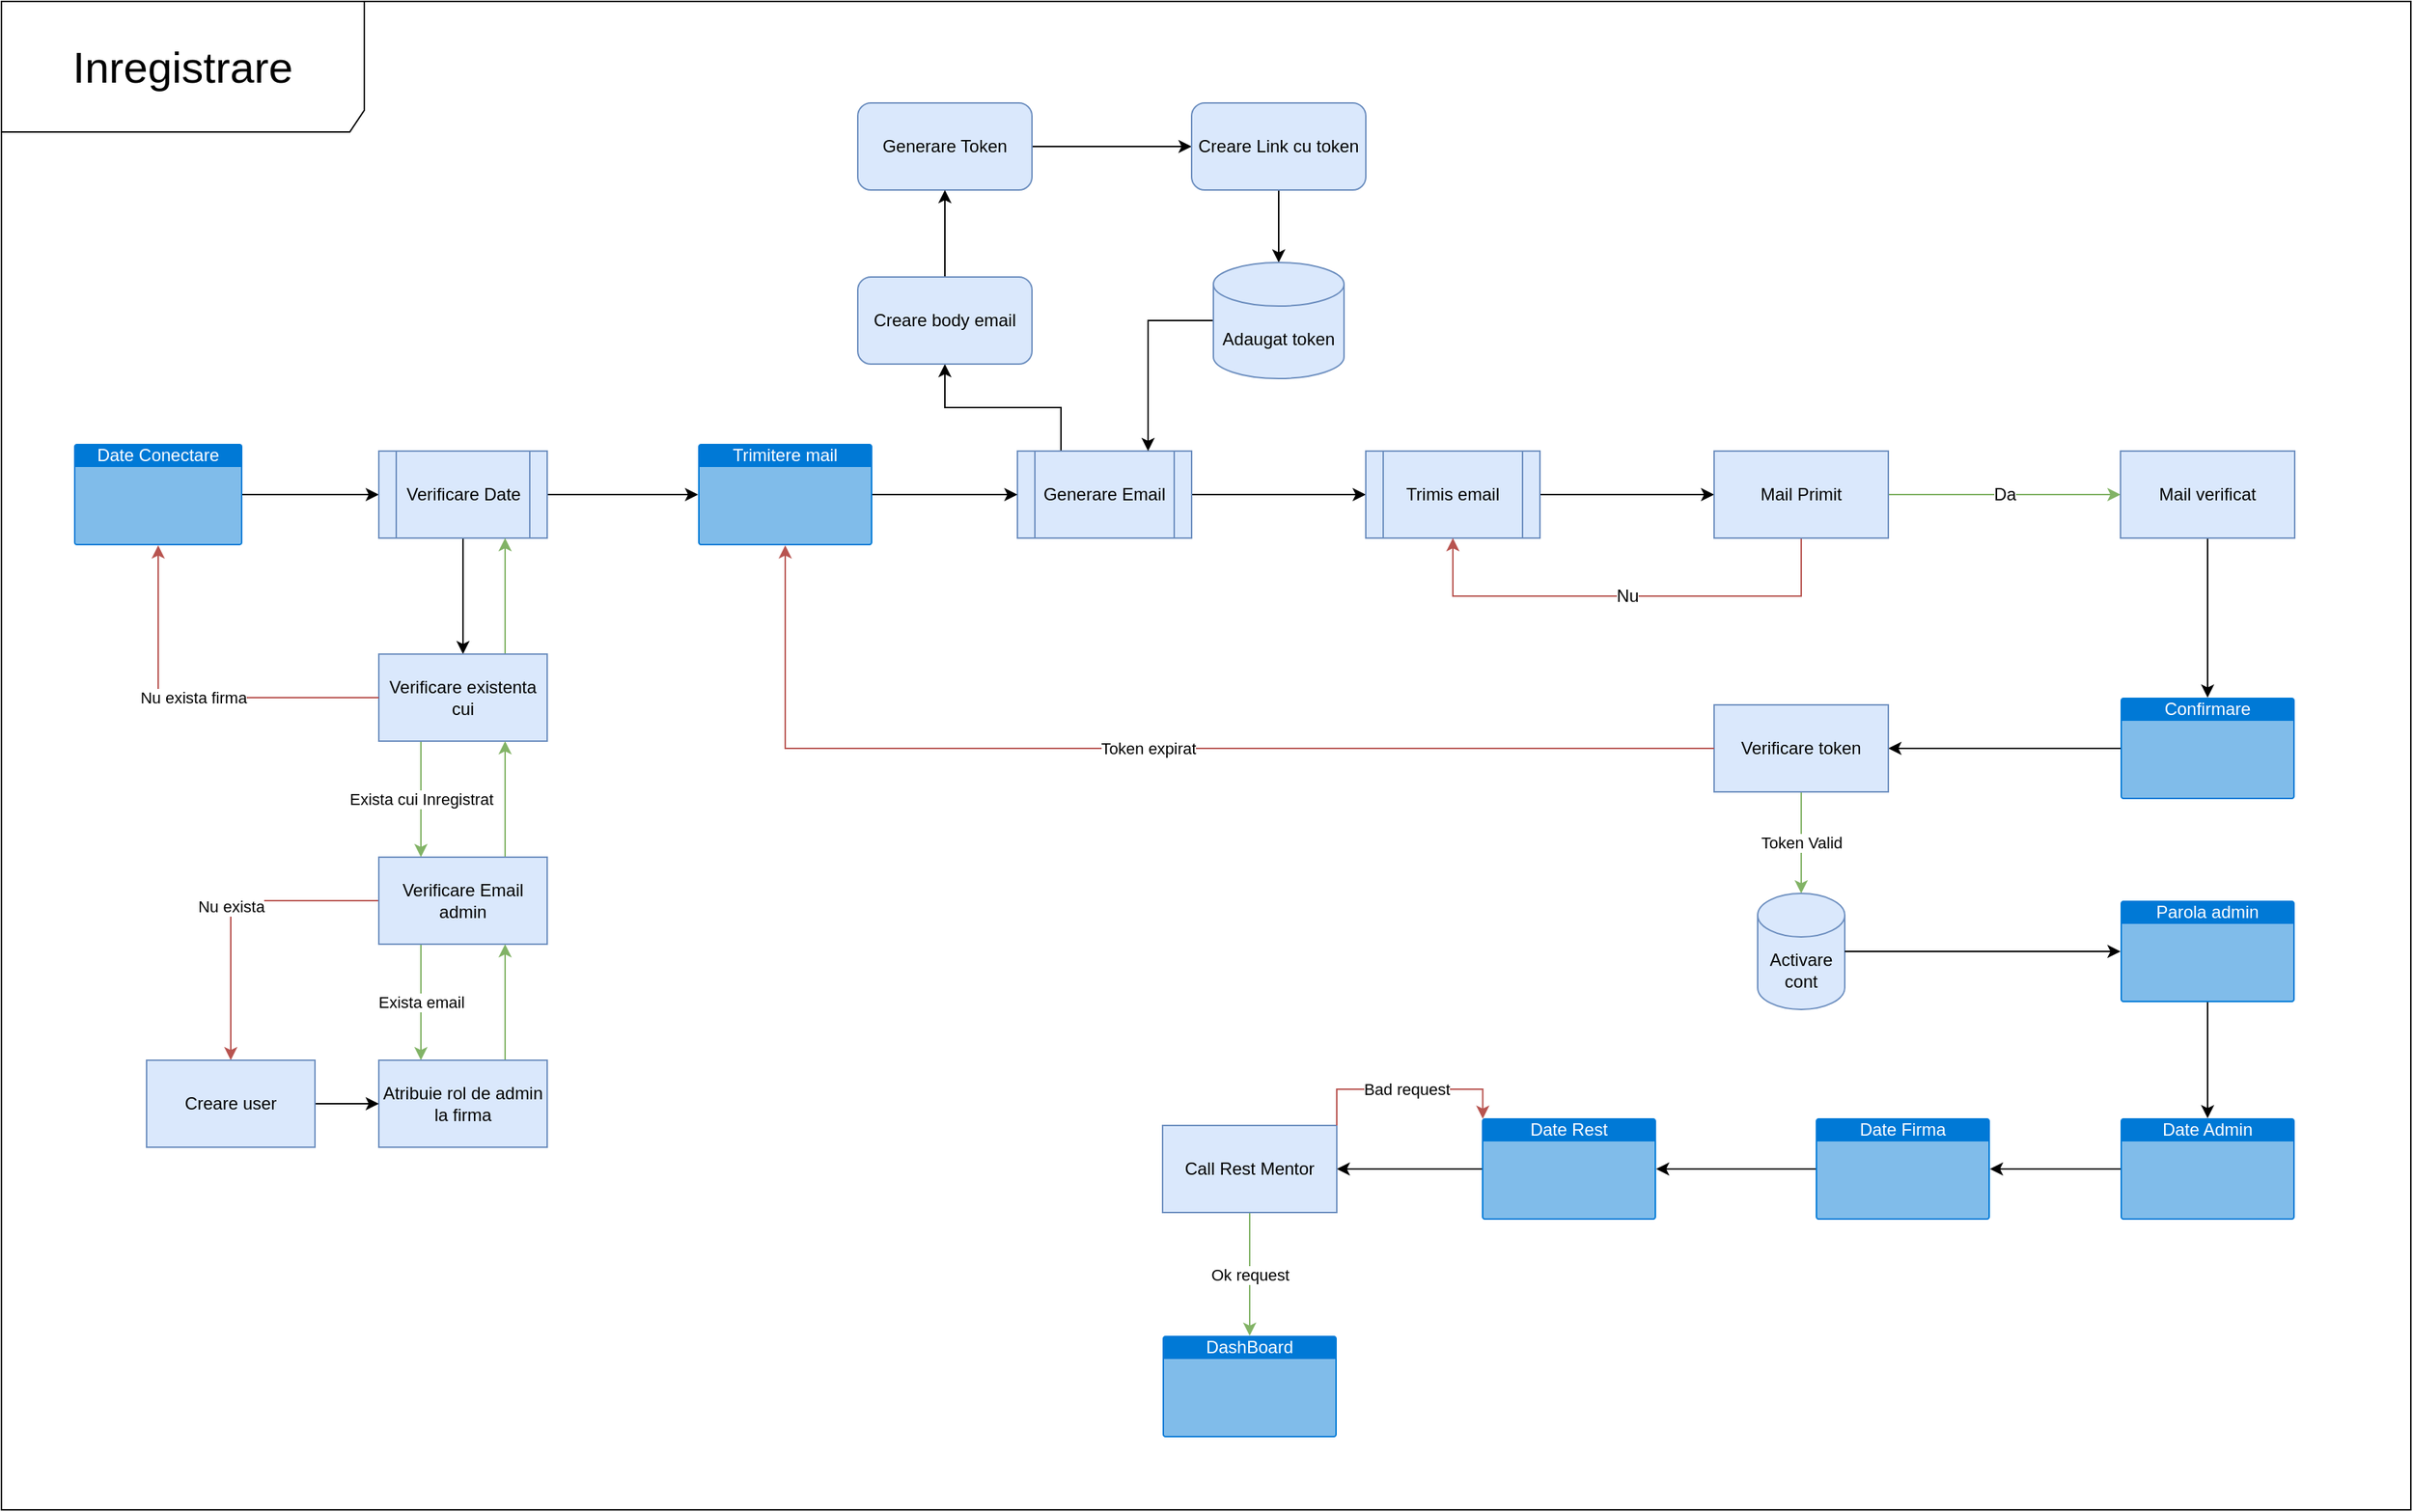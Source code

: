 <mxfile version="22.1.4" type="github">
  <diagram name="Pagină-1" id="4xMoVaFx2DnquvAbO4xz">
    <mxGraphModel dx="3288" dy="2073" grid="1" gridSize="10" guides="1" tooltips="1" connect="1" arrows="1" fold="1" page="1" pageScale="1" pageWidth="1920" pageHeight="1200" math="0" shadow="0">
      <root>
        <mxCell id="0" />
        <mxCell id="1" parent="0" />
        <mxCell id="nUgjpErT9T5JklCMchZT-59" value="" style="edgeStyle=orthogonalEdgeStyle;rounded=0;orthogonalLoop=1;jettySize=auto;html=1;fontFamily=Helvetica;fontSize=12;fontColor=default;" parent="1" source="nUgjpErT9T5JklCMchZT-44" target="nUgjpErT9T5JklCMchZT-58" edge="1">
          <mxGeometry relative="1" as="geometry" />
        </mxCell>
        <mxCell id="LQzyUKZl5z_uOltu3v29-81" style="edgeStyle=orthogonalEdgeStyle;rounded=0;orthogonalLoop=1;jettySize=auto;html=1;exitX=0.25;exitY=0;exitDx=0;exitDy=0;entryX=0.5;entryY=1;entryDx=0;entryDy=0;" edge="1" parent="1" source="nUgjpErT9T5JklCMchZT-44" target="nUgjpErT9T5JklCMchZT-54">
          <mxGeometry relative="1" as="geometry" />
        </mxCell>
        <mxCell id="nUgjpErT9T5JklCMchZT-44" value="Generare Email" style="shape=process;whiteSpace=wrap;html=1;backgroundOutline=1;rounded=0;strokeColor=#6c8ebf;align=center;verticalAlign=middle;fontFamily=Helvetica;fontSize=12;fontColor=default;fillColor=#dae8fc;" parent="1" vertex="1">
          <mxGeometry x="480" y="240" width="120" height="60" as="geometry" />
        </mxCell>
        <mxCell id="LQzyUKZl5z_uOltu3v29-83" value="" style="edgeStyle=orthogonalEdgeStyle;rounded=0;orthogonalLoop=1;jettySize=auto;html=1;" edge="1" parent="1" source="nUgjpErT9T5JklCMchZT-47" target="nUgjpErT9T5JklCMchZT-49">
          <mxGeometry relative="1" as="geometry" />
        </mxCell>
        <mxCell id="nUgjpErT9T5JklCMchZT-47" value="Generare Token" style="rounded=1;whiteSpace=wrap;html=1;strokeColor=#6c8ebf;align=center;verticalAlign=middle;fontFamily=Helvetica;fontSize=12;fontColor=default;fillColor=#dae8fc;" parent="1" vertex="1">
          <mxGeometry x="370" width="120" height="60" as="geometry" />
        </mxCell>
        <mxCell id="LQzyUKZl5z_uOltu3v29-84" value="" style="edgeStyle=orthogonalEdgeStyle;rounded=0;orthogonalLoop=1;jettySize=auto;html=1;" edge="1" parent="1" source="nUgjpErT9T5JklCMchZT-49" target="LQzyUKZl5z_uOltu3v29-68">
          <mxGeometry relative="1" as="geometry" />
        </mxCell>
        <mxCell id="nUgjpErT9T5JklCMchZT-49" value="Creare Link cu token" style="rounded=1;whiteSpace=wrap;html=1;strokeColor=#6c8ebf;align=center;verticalAlign=middle;fontFamily=Helvetica;fontSize=12;fontColor=default;fillColor=#dae8fc;" parent="1" vertex="1">
          <mxGeometry x="600" width="120" height="60" as="geometry" />
        </mxCell>
        <mxCell id="LQzyUKZl5z_uOltu3v29-82" value="" style="edgeStyle=orthogonalEdgeStyle;rounded=0;orthogonalLoop=1;jettySize=auto;html=1;" edge="1" parent="1" source="nUgjpErT9T5JklCMchZT-54" target="nUgjpErT9T5JklCMchZT-47">
          <mxGeometry relative="1" as="geometry" />
        </mxCell>
        <mxCell id="nUgjpErT9T5JklCMchZT-54" value="Creare body email" style="rounded=1;whiteSpace=wrap;html=1;strokeColor=#6c8ebf;align=center;verticalAlign=middle;fontFamily=Helvetica;fontSize=12;fontColor=default;fillColor=#dae8fc;" parent="1" vertex="1">
          <mxGeometry x="370" y="120" width="120" height="60" as="geometry" />
        </mxCell>
        <mxCell id="LQzyUKZl5z_uOltu3v29-73" style="edgeStyle=orthogonalEdgeStyle;rounded=0;orthogonalLoop=1;jettySize=auto;html=1;exitX=1;exitY=0.5;exitDx=0;exitDy=0;entryX=0;entryY=0.5;entryDx=0;entryDy=0;" edge="1" parent="1" source="nUgjpErT9T5JklCMchZT-58" target="nUgjpErT9T5JklCMchZT-61">
          <mxGeometry relative="1" as="geometry" />
        </mxCell>
        <mxCell id="nUgjpErT9T5JklCMchZT-58" value="Trimis email" style="shape=process;whiteSpace=wrap;html=1;backgroundOutline=1;rounded=0;strokeColor=#6c8ebf;align=center;verticalAlign=middle;fontFamily=Helvetica;fontSize=12;fontColor=default;fillColor=#dae8fc;" parent="1" vertex="1">
          <mxGeometry x="720" y="240" width="120" height="60" as="geometry" />
        </mxCell>
        <mxCell id="nUgjpErT9T5JklCMchZT-65" value="Nu" style="edgeStyle=orthogonalEdgeStyle;rounded=0;orthogonalLoop=1;jettySize=auto;html=1;exitX=0.5;exitY=1;exitDx=0;exitDy=0;entryX=0.5;entryY=1;entryDx=0;entryDy=0;fontFamily=Helvetica;fontSize=12;fontColor=default;fillColor=#f8cecc;strokeColor=#b85450;" parent="1" source="nUgjpErT9T5JklCMchZT-61" target="nUgjpErT9T5JklCMchZT-58" edge="1">
          <mxGeometry relative="1" as="geometry">
            <Array as="points">
              <mxPoint x="1020" y="340" />
              <mxPoint x="780" y="340" />
            </Array>
          </mxGeometry>
        </mxCell>
        <mxCell id="nUgjpErT9T5JklCMchZT-67" value="Da" style="edgeStyle=orthogonalEdgeStyle;rounded=0;orthogonalLoop=1;jettySize=auto;html=1;fontFamily=Helvetica;fontSize=12;fontColor=default;fillColor=#d5e8d4;strokeColor=#82b366;" parent="1" source="nUgjpErT9T5JklCMchZT-61" target="nUgjpErT9T5JklCMchZT-66" edge="1">
          <mxGeometry relative="1" as="geometry" />
        </mxCell>
        <mxCell id="nUgjpErT9T5JklCMchZT-61" value="Mail Primit" style="whiteSpace=wrap;html=1;fillColor=#dae8fc;strokeColor=#6c8ebf;rounded=0;" parent="1" vertex="1">
          <mxGeometry x="960" y="240" width="120" height="60" as="geometry" />
        </mxCell>
        <mxCell id="nUgjpErT9T5JklCMchZT-69" value="" style="edgeStyle=orthogonalEdgeStyle;rounded=0;orthogonalLoop=1;jettySize=auto;html=1;fontFamily=Helvetica;fontSize=12;fontColor=default;" parent="1" source="nUgjpErT9T5JklCMchZT-66" target="nUgjpErT9T5JklCMchZT-68" edge="1">
          <mxGeometry relative="1" as="geometry" />
        </mxCell>
        <mxCell id="nUgjpErT9T5JklCMchZT-66" value="Mail verificat" style="whiteSpace=wrap;html=1;fillColor=#dae8fc;strokeColor=#6c8ebf;rounded=0;" parent="1" vertex="1">
          <mxGeometry x="1240" y="240" width="120" height="60" as="geometry" />
        </mxCell>
        <mxCell id="LQzyUKZl5z_uOltu3v29-7" value="" style="edgeStyle=orthogonalEdgeStyle;rounded=0;orthogonalLoop=1;jettySize=auto;html=1;" edge="1" parent="1" source="nUgjpErT9T5JklCMchZT-68" target="LQzyUKZl5z_uOltu3v29-6">
          <mxGeometry relative="1" as="geometry" />
        </mxCell>
        <mxCell id="nUgjpErT9T5JklCMchZT-68" value="Confirmare" style="html=1;whiteSpace=wrap;strokeColor=none;fillColor=#0079D6;labelPosition=center;verticalLabelPosition=middle;verticalAlign=top;align=center;fontSize=12;outlineConnect=0;spacingTop=-6;fontColor=#FFFFFF;sketch=0;shape=mxgraph.sitemap.page;rounded=0;fontFamily=Helvetica;" parent="1" vertex="1">
          <mxGeometry x="1240" y="410" width="120" height="70" as="geometry" />
        </mxCell>
        <mxCell id="LQzyUKZl5z_uOltu3v29-36" value="Token Valid" style="edgeStyle=orthogonalEdgeStyle;rounded=0;orthogonalLoop=1;jettySize=auto;html=1;fillColor=#d5e8d4;strokeColor=#82b366;" edge="1" parent="1" source="LQzyUKZl5z_uOltu3v29-6" target="LQzyUKZl5z_uOltu3v29-35">
          <mxGeometry relative="1" as="geometry" />
        </mxCell>
        <mxCell id="LQzyUKZl5z_uOltu3v29-6" value="Verificare token" style="whiteSpace=wrap;html=1;fillColor=#dae8fc;strokeColor=#6c8ebf;rounded=0;" vertex="1" parent="1">
          <mxGeometry x="960" y="415" width="120" height="60" as="geometry" />
        </mxCell>
        <mxCell id="LQzyUKZl5z_uOltu3v29-21" value="" style="edgeStyle=orthogonalEdgeStyle;rounded=0;orthogonalLoop=1;jettySize=auto;html=1;" edge="1" parent="1" source="LQzyUKZl5z_uOltu3v29-12" target="LQzyUKZl5z_uOltu3v29-20">
          <mxGeometry relative="1" as="geometry" />
        </mxCell>
        <mxCell id="LQzyUKZl5z_uOltu3v29-12" value="Parola admin" style="html=1;whiteSpace=wrap;strokeColor=none;fillColor=#0079D6;labelPosition=center;verticalLabelPosition=middle;verticalAlign=top;align=center;fontSize=12;outlineConnect=0;spacingTop=-6;fontColor=#FFFFFF;sketch=0;shape=mxgraph.sitemap.page;rounded=0;fontFamily=Helvetica;" vertex="1" parent="1">
          <mxGeometry x="1240" y="550" width="120" height="70" as="geometry" />
        </mxCell>
        <mxCell id="LQzyUKZl5z_uOltu3v29-23" value="" style="edgeStyle=orthogonalEdgeStyle;rounded=0;orthogonalLoop=1;jettySize=auto;html=1;" edge="1" parent="1" source="LQzyUKZl5z_uOltu3v29-20" target="LQzyUKZl5z_uOltu3v29-22">
          <mxGeometry relative="1" as="geometry" />
        </mxCell>
        <mxCell id="LQzyUKZl5z_uOltu3v29-20" value="Date Admin" style="html=1;whiteSpace=wrap;strokeColor=none;fillColor=#0079D6;labelPosition=center;verticalLabelPosition=middle;verticalAlign=top;align=center;fontSize=12;outlineConnect=0;spacingTop=-6;fontColor=#FFFFFF;sketch=0;shape=mxgraph.sitemap.page;rounded=0;fontFamily=Helvetica;" vertex="1" parent="1">
          <mxGeometry x="1240" y="700" width="120" height="70" as="geometry" />
        </mxCell>
        <mxCell id="LQzyUKZl5z_uOltu3v29-25" value="" style="edgeStyle=orthogonalEdgeStyle;rounded=0;orthogonalLoop=1;jettySize=auto;html=1;" edge="1" parent="1" source="LQzyUKZl5z_uOltu3v29-22" target="LQzyUKZl5z_uOltu3v29-24">
          <mxGeometry relative="1" as="geometry" />
        </mxCell>
        <mxCell id="LQzyUKZl5z_uOltu3v29-22" value="Date Firma" style="html=1;whiteSpace=wrap;strokeColor=none;fillColor=#0079D6;labelPosition=center;verticalLabelPosition=middle;verticalAlign=top;align=center;fontSize=12;outlineConnect=0;spacingTop=-6;fontColor=#FFFFFF;sketch=0;shape=mxgraph.sitemap.page;rounded=0;fontFamily=Helvetica;" vertex="1" parent="1">
          <mxGeometry x="1030" y="700" width="120" height="70" as="geometry" />
        </mxCell>
        <mxCell id="LQzyUKZl5z_uOltu3v29-30" value="" style="edgeStyle=orthogonalEdgeStyle;rounded=0;orthogonalLoop=1;jettySize=auto;html=1;" edge="1" parent="1" source="LQzyUKZl5z_uOltu3v29-24" target="LQzyUKZl5z_uOltu3v29-28">
          <mxGeometry relative="1" as="geometry" />
        </mxCell>
        <mxCell id="LQzyUKZl5z_uOltu3v29-24" value="Date Rest&lt;br&gt;" style="html=1;whiteSpace=wrap;strokeColor=none;fillColor=#0079D6;labelPosition=center;verticalLabelPosition=middle;verticalAlign=top;align=center;fontSize=12;outlineConnect=0;spacingTop=-6;fontColor=#FFFFFF;sketch=0;shape=mxgraph.sitemap.page;rounded=0;fontFamily=Helvetica;" vertex="1" parent="1">
          <mxGeometry x="800" y="700" width="120" height="70" as="geometry" />
        </mxCell>
        <mxCell id="LQzyUKZl5z_uOltu3v29-33" value="Ok request" style="edgeStyle=orthogonalEdgeStyle;rounded=0;orthogonalLoop=1;jettySize=auto;html=1;fillColor=#d5e8d4;strokeColor=#82b366;" edge="1" parent="1" source="LQzyUKZl5z_uOltu3v29-28" target="LQzyUKZl5z_uOltu3v29-32">
          <mxGeometry relative="1" as="geometry" />
        </mxCell>
        <mxCell id="LQzyUKZl5z_uOltu3v29-28" value="Call Rest Mentor" style="whiteSpace=wrap;html=1;fillColor=#dae8fc;strokeColor=#6c8ebf;rounded=0;glass=0;shadow=0;" vertex="1" parent="1">
          <mxGeometry x="580" y="705" width="120" height="60" as="geometry" />
        </mxCell>
        <mxCell id="LQzyUKZl5z_uOltu3v29-31" value="Bad request" style="edgeStyle=orthogonalEdgeStyle;rounded=0;orthogonalLoop=1;jettySize=auto;html=1;exitX=1;exitY=0;exitDx=0;exitDy=0;entryX=0.005;entryY=0.005;entryDx=0;entryDy=0;entryPerimeter=0;fillColor=#f8cecc;strokeColor=#b85450;" edge="1" parent="1" source="LQzyUKZl5z_uOltu3v29-28" target="LQzyUKZl5z_uOltu3v29-24">
          <mxGeometry relative="1" as="geometry" />
        </mxCell>
        <mxCell id="LQzyUKZl5z_uOltu3v29-32" value="DashBoard" style="html=1;whiteSpace=wrap;strokeColor=none;fillColor=#0079D6;labelPosition=center;verticalLabelPosition=middle;verticalAlign=top;align=center;fontSize=12;outlineConnect=0;spacingTop=-6;fontColor=#FFFFFF;sketch=0;shape=mxgraph.sitemap.page;rounded=0;fontFamily=Helvetica;" vertex="1" parent="1">
          <mxGeometry x="580" y="850" width="120" height="70" as="geometry" />
        </mxCell>
        <mxCell id="LQzyUKZl5z_uOltu3v29-35" value="Activare cont" style="shape=cylinder3;whiteSpace=wrap;html=1;boundedLbl=1;backgroundOutline=1;size=15;fillColor=#dae8fc;strokeColor=#6c8ebf;" vertex="1" parent="1">
          <mxGeometry x="990" y="545" width="60" height="80" as="geometry" />
        </mxCell>
        <mxCell id="LQzyUKZl5z_uOltu3v29-37" style="edgeStyle=orthogonalEdgeStyle;rounded=0;orthogonalLoop=1;jettySize=auto;html=1;entryX=0;entryY=0.5;entryDx=0;entryDy=0;entryPerimeter=0;" edge="1" parent="1" source="LQzyUKZl5z_uOltu3v29-35" target="LQzyUKZl5z_uOltu3v29-12">
          <mxGeometry relative="1" as="geometry" />
        </mxCell>
        <mxCell id="LQzyUKZl5z_uOltu3v29-38" value="&lt;font style=&quot;font-size: 30px;&quot;&gt;Inregistrare&lt;/font&gt;" style="shape=umlFrame;whiteSpace=wrap;html=1;pointerEvents=0;width=250;height=90;" vertex="1" parent="1">
          <mxGeometry x="-220" y="-70" width="1660" height="1040" as="geometry" />
        </mxCell>
        <mxCell id="LQzyUKZl5z_uOltu3v29-45" value="" style="edgeStyle=orthogonalEdgeStyle;rounded=0;orthogonalLoop=1;jettySize=auto;html=1;" edge="1" parent="1" source="LQzyUKZl5z_uOltu3v29-40" target="LQzyUKZl5z_uOltu3v29-44">
          <mxGeometry relative="1" as="geometry" />
        </mxCell>
        <mxCell id="LQzyUKZl5z_uOltu3v29-40" value="Date Conectare" style="html=1;whiteSpace=wrap;strokeColor=none;fillColor=#0079D6;labelPosition=center;verticalLabelPosition=middle;verticalAlign=top;align=center;fontSize=12;outlineConnect=0;spacingTop=-6;fontColor=#FFFFFF;sketch=0;shape=mxgraph.sitemap.page;rounded=0;fontFamily=Helvetica;" vertex="1" parent="1">
          <mxGeometry x="-170" y="235" width="116" height="70" as="geometry" />
        </mxCell>
        <mxCell id="LQzyUKZl5z_uOltu3v29-47" value="" style="edgeStyle=orthogonalEdgeStyle;rounded=0;orthogonalLoop=1;jettySize=auto;html=1;" edge="1" parent="1" source="LQzyUKZl5z_uOltu3v29-44" target="LQzyUKZl5z_uOltu3v29-46">
          <mxGeometry relative="1" as="geometry" />
        </mxCell>
        <mxCell id="LQzyUKZl5z_uOltu3v29-78" value="" style="edgeStyle=orthogonalEdgeStyle;rounded=0;orthogonalLoop=1;jettySize=auto;html=1;" edge="1" parent="1" source="LQzyUKZl5z_uOltu3v29-44" target="LQzyUKZl5z_uOltu3v29-76">
          <mxGeometry relative="1" as="geometry" />
        </mxCell>
        <mxCell id="LQzyUKZl5z_uOltu3v29-44" value="Verificare Date" style="shape=process;whiteSpace=wrap;html=1;backgroundOutline=1;rounded=0;strokeColor=#6c8ebf;align=center;verticalAlign=middle;fontFamily=Helvetica;fontSize=12;fontColor=default;fillColor=#dae8fc;" vertex="1" parent="1">
          <mxGeometry x="40" y="240" width="116" height="60" as="geometry" />
        </mxCell>
        <mxCell id="LQzyUKZl5z_uOltu3v29-50" value="Exista cui Inregistrat" style="edgeStyle=orthogonalEdgeStyle;rounded=0;orthogonalLoop=1;jettySize=auto;html=1;fillColor=#d5e8d4;strokeColor=#82b366;exitX=0.25;exitY=1;exitDx=0;exitDy=0;entryX=0.25;entryY=0;entryDx=0;entryDy=0;" edge="1" parent="1" source="LQzyUKZl5z_uOltu3v29-46" target="LQzyUKZl5z_uOltu3v29-49">
          <mxGeometry relative="1" as="geometry" />
        </mxCell>
        <mxCell id="LQzyUKZl5z_uOltu3v29-59" style="edgeStyle=orthogonalEdgeStyle;rounded=0;orthogonalLoop=1;jettySize=auto;html=1;exitX=0.75;exitY=0;exitDx=0;exitDy=0;entryX=0.75;entryY=1;entryDx=0;entryDy=0;fillColor=#d5e8d4;strokeColor=#82b366;" edge="1" parent="1" source="LQzyUKZl5z_uOltu3v29-46" target="LQzyUKZl5z_uOltu3v29-44">
          <mxGeometry relative="1" as="geometry" />
        </mxCell>
        <mxCell id="LQzyUKZl5z_uOltu3v29-46" value="Verificare existenta cui" style="whiteSpace=wrap;html=1;fillColor=#dae8fc;strokeColor=#6c8ebf;rounded=0;" vertex="1" parent="1">
          <mxGeometry x="40" y="380" width="116" height="60" as="geometry" />
        </mxCell>
        <mxCell id="LQzyUKZl5z_uOltu3v29-48" value="Nu exista firma" style="edgeStyle=orthogonalEdgeStyle;rounded=0;orthogonalLoop=1;jettySize=auto;html=1;entryX=0.5;entryY=1;entryDx=0;entryDy=0;entryPerimeter=0;fillColor=#f8cecc;strokeColor=#b85450;" edge="1" parent="1" source="LQzyUKZl5z_uOltu3v29-46" target="LQzyUKZl5z_uOltu3v29-40">
          <mxGeometry relative="1" as="geometry" />
        </mxCell>
        <mxCell id="LQzyUKZl5z_uOltu3v29-53" value="Exista email" style="edgeStyle=orthogonalEdgeStyle;rounded=0;orthogonalLoop=1;jettySize=auto;html=1;fillColor=#d5e8d4;strokeColor=#82b366;exitX=0.25;exitY=1;exitDx=0;exitDy=0;entryX=0.25;entryY=0;entryDx=0;entryDy=0;" edge="1" parent="1" source="LQzyUKZl5z_uOltu3v29-49" target="LQzyUKZl5z_uOltu3v29-52">
          <mxGeometry relative="1" as="geometry" />
        </mxCell>
        <mxCell id="LQzyUKZl5z_uOltu3v29-55" value="Nu exista" style="edgeStyle=orthogonalEdgeStyle;rounded=0;orthogonalLoop=1;jettySize=auto;html=1;fillColor=#f8cecc;strokeColor=#b85450;" edge="1" parent="1" source="LQzyUKZl5z_uOltu3v29-49" target="LQzyUKZl5z_uOltu3v29-54">
          <mxGeometry relative="1" as="geometry" />
        </mxCell>
        <mxCell id="LQzyUKZl5z_uOltu3v29-58" style="edgeStyle=orthogonalEdgeStyle;rounded=0;orthogonalLoop=1;jettySize=auto;html=1;exitX=0.75;exitY=0;exitDx=0;exitDy=0;entryX=0.75;entryY=1;entryDx=0;entryDy=0;fillColor=#d5e8d4;strokeColor=#82b366;" edge="1" parent="1" source="LQzyUKZl5z_uOltu3v29-49" target="LQzyUKZl5z_uOltu3v29-46">
          <mxGeometry relative="1" as="geometry" />
        </mxCell>
        <mxCell id="LQzyUKZl5z_uOltu3v29-49" value="Verificare Email admin" style="whiteSpace=wrap;html=1;fillColor=#dae8fc;strokeColor=#6c8ebf;rounded=0;" vertex="1" parent="1">
          <mxGeometry x="40" y="520" width="116" height="60" as="geometry" />
        </mxCell>
        <mxCell id="LQzyUKZl5z_uOltu3v29-57" style="edgeStyle=orthogonalEdgeStyle;rounded=0;orthogonalLoop=1;jettySize=auto;html=1;exitX=0.75;exitY=0;exitDx=0;exitDy=0;entryX=0.75;entryY=1;entryDx=0;entryDy=0;fillColor=#d5e8d4;strokeColor=#82b366;" edge="1" parent="1" source="LQzyUKZl5z_uOltu3v29-52" target="LQzyUKZl5z_uOltu3v29-49">
          <mxGeometry relative="1" as="geometry" />
        </mxCell>
        <mxCell id="LQzyUKZl5z_uOltu3v29-52" value="Atribuie rol de admin la firma" style="whiteSpace=wrap;html=1;fillColor=#dae8fc;strokeColor=#6c8ebf;rounded=0;" vertex="1" parent="1">
          <mxGeometry x="40" y="660" width="116" height="60" as="geometry" />
        </mxCell>
        <mxCell id="LQzyUKZl5z_uOltu3v29-56" value="" style="edgeStyle=orthogonalEdgeStyle;rounded=0;orthogonalLoop=1;jettySize=auto;html=1;" edge="1" parent="1" source="LQzyUKZl5z_uOltu3v29-54" target="LQzyUKZl5z_uOltu3v29-52">
          <mxGeometry relative="1" as="geometry" />
        </mxCell>
        <mxCell id="LQzyUKZl5z_uOltu3v29-54" value="Creare user" style="whiteSpace=wrap;html=1;fillColor=#dae8fc;strokeColor=#6c8ebf;rounded=0;" vertex="1" parent="1">
          <mxGeometry x="-120" y="660" width="116" height="60" as="geometry" />
        </mxCell>
        <mxCell id="LQzyUKZl5z_uOltu3v29-85" style="edgeStyle=orthogonalEdgeStyle;rounded=0;orthogonalLoop=1;jettySize=auto;html=1;entryX=0.75;entryY=0;entryDx=0;entryDy=0;" edge="1" parent="1" source="LQzyUKZl5z_uOltu3v29-68" target="nUgjpErT9T5JklCMchZT-44">
          <mxGeometry relative="1" as="geometry" />
        </mxCell>
        <mxCell id="LQzyUKZl5z_uOltu3v29-68" value="Adaugat token" style="shape=cylinder3;whiteSpace=wrap;html=1;boundedLbl=1;backgroundOutline=1;size=15;fillColor=#dae8fc;strokeColor=#6c8ebf;" vertex="1" parent="1">
          <mxGeometry x="615" y="110" width="90" height="80" as="geometry" />
        </mxCell>
        <mxCell id="LQzyUKZl5z_uOltu3v29-77" value="" style="edgeStyle=orthogonalEdgeStyle;rounded=0;orthogonalLoop=1;jettySize=auto;html=1;" edge="1" parent="1" source="LQzyUKZl5z_uOltu3v29-76" target="nUgjpErT9T5JklCMchZT-44">
          <mxGeometry relative="1" as="geometry" />
        </mxCell>
        <mxCell id="LQzyUKZl5z_uOltu3v29-76" value="Trimitere mail" style="html=1;whiteSpace=wrap;strokeColor=none;fillColor=#0079D6;labelPosition=center;verticalLabelPosition=middle;verticalAlign=top;align=center;fontSize=12;outlineConnect=0;spacingTop=-6;fontColor=#FFFFFF;sketch=0;shape=mxgraph.sitemap.page;rounded=0;fontFamily=Helvetica;" vertex="1" parent="1">
          <mxGeometry x="260" y="235" width="120" height="70" as="geometry" />
        </mxCell>
        <mxCell id="LQzyUKZl5z_uOltu3v29-86" value="Token expirat" style="edgeStyle=orthogonalEdgeStyle;rounded=0;orthogonalLoop=1;jettySize=auto;html=1;exitX=0;exitY=0.5;exitDx=0;exitDy=0;entryX=0.5;entryY=1;entryDx=0;entryDy=0;entryPerimeter=0;fillColor=#f8cecc;strokeColor=#b85450;" edge="1" parent="1" source="LQzyUKZl5z_uOltu3v29-6" target="LQzyUKZl5z_uOltu3v29-76">
          <mxGeometry relative="1" as="geometry" />
        </mxCell>
      </root>
    </mxGraphModel>
  </diagram>
</mxfile>
